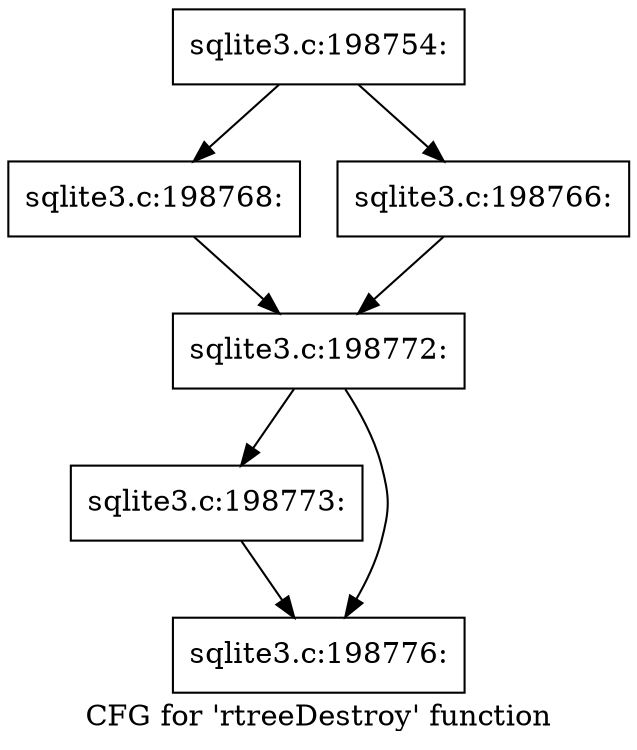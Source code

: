 digraph "CFG for 'rtreeDestroy' function" {
	label="CFG for 'rtreeDestroy' function";

	Node0x55c0fb4bb010 [shape=record,label="{sqlite3.c:198754:}"];
	Node0x55c0fb4bb010 -> Node0x55c0fb4cd6d0;
	Node0x55c0fb4bb010 -> Node0x55c0fb4cd3e0;
	Node0x55c0fb4cd3e0 [shape=record,label="{sqlite3.c:198766:}"];
	Node0x55c0fb4cd3e0 -> Node0x55c0fb4cd680;
	Node0x55c0fb4cd6d0 [shape=record,label="{sqlite3.c:198768:}"];
	Node0x55c0fb4cd6d0 -> Node0x55c0fb4cd680;
	Node0x55c0fb4cd680 [shape=record,label="{sqlite3.c:198772:}"];
	Node0x55c0fb4cd680 -> Node0x55c0fb4ce100;
	Node0x55c0fb4cd680 -> Node0x55c0fb4ce4f0;
	Node0x55c0fb4ce100 [shape=record,label="{sqlite3.c:198773:}"];
	Node0x55c0fb4ce100 -> Node0x55c0fb4ce4f0;
	Node0x55c0fb4ce4f0 [shape=record,label="{sqlite3.c:198776:}"];
}
